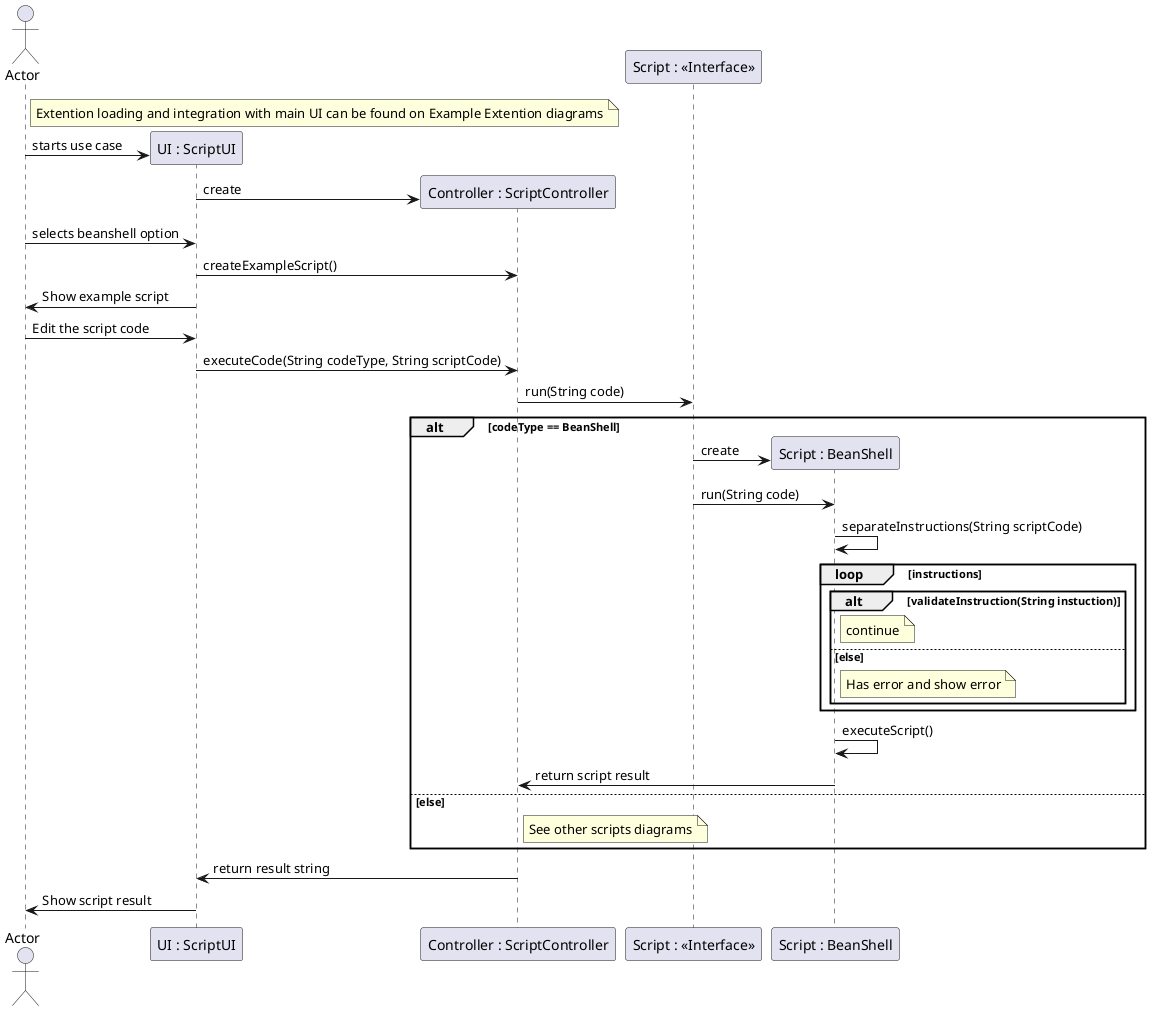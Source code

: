 @startuml doc-files/lang07_01_design1.png
actor Actor

  participant "UI : ScriptUI" as UI 
  participant "Controller : ScriptController" as controller
  participant "Script : <<Interface>>" as script
  participant "Script : BeanShell" as beanshell

  note right of Actor
        Extention loading and integration with main UI can be found on Example Extention diagrams
  end note 

  create UI
  Actor -> UI : starts use case
  create controller
  UI -> controller : create
  Actor -> UI : selects beanshell option
  UI -> controller : createExampleScript()
  UI -> Actor : Show example script
  Actor -> UI : Edit the script code
  UI -> controller : executeCode(String codeType, String scriptCode)
  controller -> script : run(String code)
  alt codeType == BeanShell
    create beanshell
    script -> beanshell : create
    script -> beanshell : run(String code)
    beanshell -> beanshell : separateInstructions(String scriptCode)
    loop instructions
      alt validateInstruction(String instuction)
          note right of beanshell
              continue
          end note
      else else
        note right of beanshell
            Has error and show error
        end note
      end
    end
    beanshell -> beanshell : executeScript()
    beanshell -> controller : return script result
  else else
    note right of controller
        See other scripts diagrams
    end note
  end
  controller -> UI : return result string
  UI -> Actor : Show script result
@enduml
